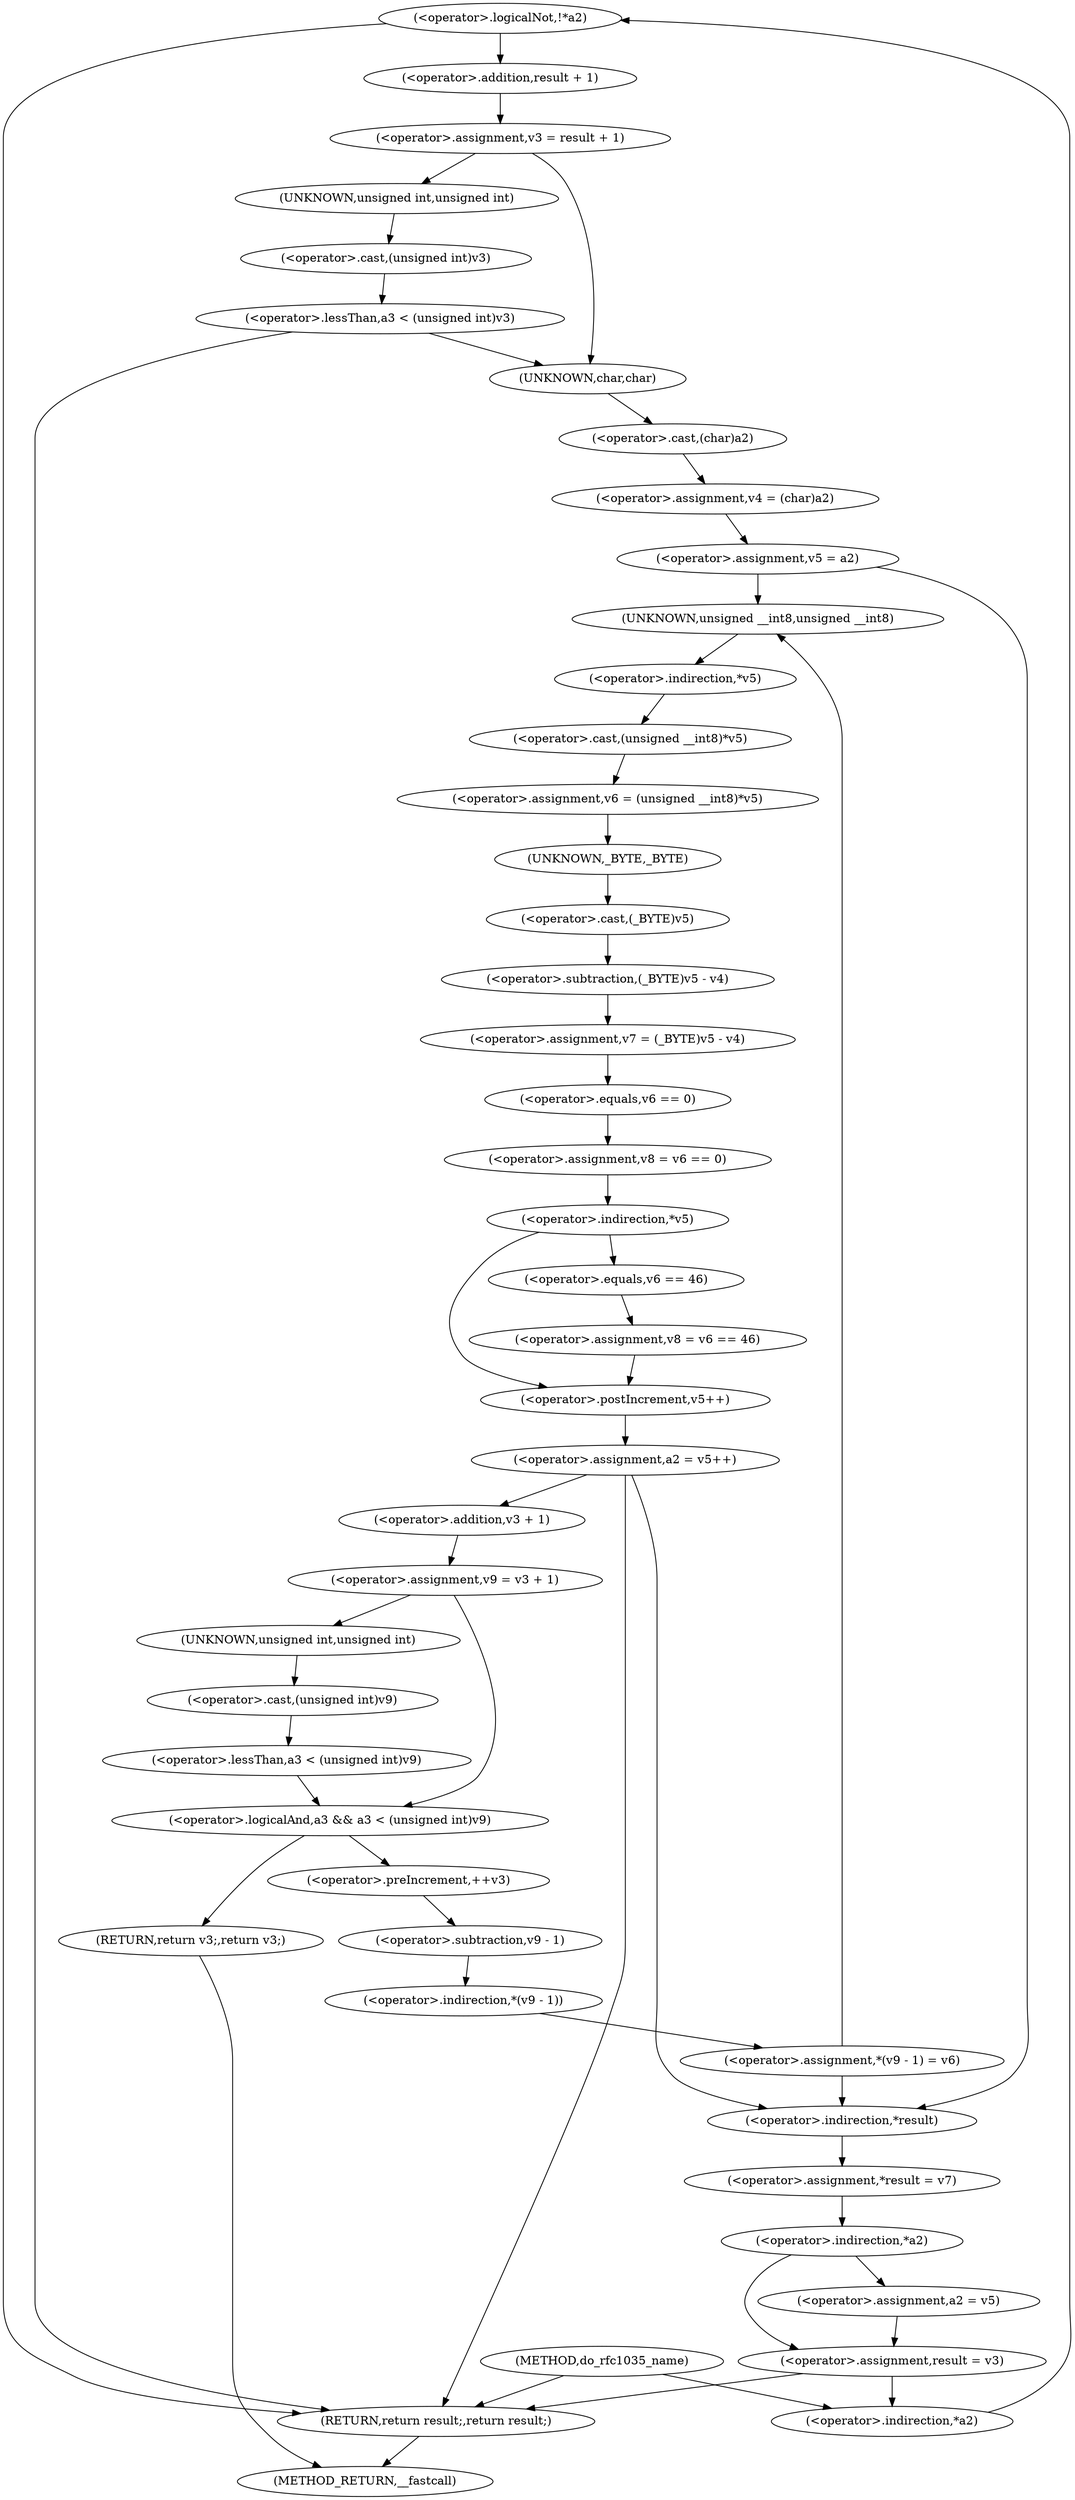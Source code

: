 digraph do_rfc1035_name {  
"1000124" [label = "(<operator>.logicalNot,!*a2)" ]
"1000125" [label = "(<operator>.indirection,*a2)" ]
"1000128" [label = "(<operator>.assignment,v3 = result + 1)" ]
"1000130" [label = "(<operator>.addition,result + 1)" ]
"1000137" [label = "(<operator>.lessThan,a3 < (unsigned int)v3)" ]
"1000139" [label = "(<operator>.cast,(unsigned int)v3)" ]
"1000140" [label = "(UNKNOWN,unsigned int,unsigned int)" ]
"1000143" [label = "(<operator>.assignment,v4 = (char)a2)" ]
"1000145" [label = "(<operator>.cast,(char)a2)" ]
"1000146" [label = "(UNKNOWN,char,char)" ]
"1000148" [label = "(<operator>.assignment,v5 = a2)" ]
"1000154" [label = "(<operator>.assignment,v6 = (unsigned __int8)*v5)" ]
"1000156" [label = "(<operator>.cast,(unsigned __int8)*v5)" ]
"1000157" [label = "(UNKNOWN,unsigned __int8,unsigned __int8)" ]
"1000158" [label = "(<operator>.indirection,*v5)" ]
"1000160" [label = "(<operator>.assignment,v7 = (_BYTE)v5 - v4)" ]
"1000162" [label = "(<operator>.subtraction,(_BYTE)v5 - v4)" ]
"1000163" [label = "(<operator>.cast,(_BYTE)v5)" ]
"1000164" [label = "(UNKNOWN,_BYTE,_BYTE)" ]
"1000167" [label = "(<operator>.assignment,v8 = v6 == 0)" ]
"1000169" [label = "(<operator>.equals,v6 == 0)" ]
"1000173" [label = "(<operator>.indirection,*v5)" ]
"1000175" [label = "(<operator>.assignment,v8 = v6 == 46)" ]
"1000177" [label = "(<operator>.equals,v6 == 46)" ]
"1000180" [label = "(<operator>.assignment,a2 = v5++)" ]
"1000182" [label = "(<operator>.postIncrement,v5++)" ]
"1000187" [label = "(<operator>.assignment,v9 = v3 + 1)" ]
"1000189" [label = "(<operator>.addition,v3 + 1)" ]
"1000193" [label = "(<operator>.logicalAnd,a3 && a3 < (unsigned int)v9)" ]
"1000195" [label = "(<operator>.lessThan,a3 < (unsigned int)v9)" ]
"1000197" [label = "(<operator>.cast,(unsigned int)v9)" ]
"1000198" [label = "(UNKNOWN,unsigned int,unsigned int)" ]
"1000200" [label = "(RETURN,return v3;,return v3;)" ]
"1000202" [label = "(<operator>.preIncrement,++v3)" ]
"1000204" [label = "(<operator>.assignment,*(v9 - 1) = v6)" ]
"1000205" [label = "(<operator>.indirection,*(v9 - 1))" ]
"1000206" [label = "(<operator>.subtraction,v9 - 1)" ]
"1000210" [label = "(<operator>.assignment,*result = v7)" ]
"1000211" [label = "(<operator>.indirection,*result)" ]
"1000215" [label = "(<operator>.indirection,*a2)" ]
"1000217" [label = "(<operator>.assignment,a2 = v5)" ]
"1000220" [label = "(<operator>.assignment,result = v3)" ]
"1000223" [label = "(RETURN,return result;,return result;)" ]
"1000108" [label = "(METHOD,do_rfc1035_name)" ]
"1000225" [label = "(METHOD_RETURN,__fastcall)" ]
  "1000124" -> "1000223" 
  "1000124" -> "1000130" 
  "1000125" -> "1000124" 
  "1000128" -> "1000140" 
  "1000128" -> "1000146" 
  "1000130" -> "1000128" 
  "1000137" -> "1000223" 
  "1000137" -> "1000146" 
  "1000139" -> "1000137" 
  "1000140" -> "1000139" 
  "1000143" -> "1000148" 
  "1000145" -> "1000143" 
  "1000146" -> "1000145" 
  "1000148" -> "1000157" 
  "1000148" -> "1000211" 
  "1000154" -> "1000164" 
  "1000156" -> "1000154" 
  "1000157" -> "1000158" 
  "1000158" -> "1000156" 
  "1000160" -> "1000169" 
  "1000162" -> "1000160" 
  "1000163" -> "1000162" 
  "1000164" -> "1000163" 
  "1000167" -> "1000173" 
  "1000169" -> "1000167" 
  "1000173" -> "1000177" 
  "1000173" -> "1000182" 
  "1000175" -> "1000182" 
  "1000177" -> "1000175" 
  "1000180" -> "1000211" 
  "1000180" -> "1000223" 
  "1000180" -> "1000189" 
  "1000182" -> "1000180" 
  "1000187" -> "1000193" 
  "1000187" -> "1000198" 
  "1000189" -> "1000187" 
  "1000193" -> "1000200" 
  "1000193" -> "1000202" 
  "1000195" -> "1000193" 
  "1000197" -> "1000195" 
  "1000198" -> "1000197" 
  "1000200" -> "1000225" 
  "1000202" -> "1000206" 
  "1000204" -> "1000157" 
  "1000204" -> "1000211" 
  "1000205" -> "1000204" 
  "1000206" -> "1000205" 
  "1000210" -> "1000215" 
  "1000211" -> "1000210" 
  "1000215" -> "1000217" 
  "1000215" -> "1000220" 
  "1000217" -> "1000220" 
  "1000220" -> "1000125" 
  "1000220" -> "1000223" 
  "1000223" -> "1000225" 
  "1000108" -> "1000125" 
  "1000108" -> "1000223" 
}
